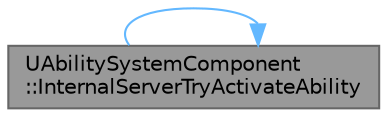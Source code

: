 digraph "UAbilitySystemComponent::InternalServerTryActivateAbility"
{
 // INTERACTIVE_SVG=YES
 // LATEX_PDF_SIZE
  bgcolor="transparent";
  edge [fontname=Helvetica,fontsize=10,labelfontname=Helvetica,labelfontsize=10];
  node [fontname=Helvetica,fontsize=10,shape=box,height=0.2,width=0.4];
  rankdir="RL";
  Node1 [id="Node000001",label="UAbilitySystemComponent\l::InternalServerTryActivateAbility",height=0.2,width=0.4,color="gray40", fillcolor="grey60", style="filled", fontcolor="black",tooltip="Implementation of ServerTryActivateAbility."];
  Node1 -> Node1 [id="edge1_Node000001_Node000001",dir="back",color="steelblue1",style="solid",tooltip=" "];
}
